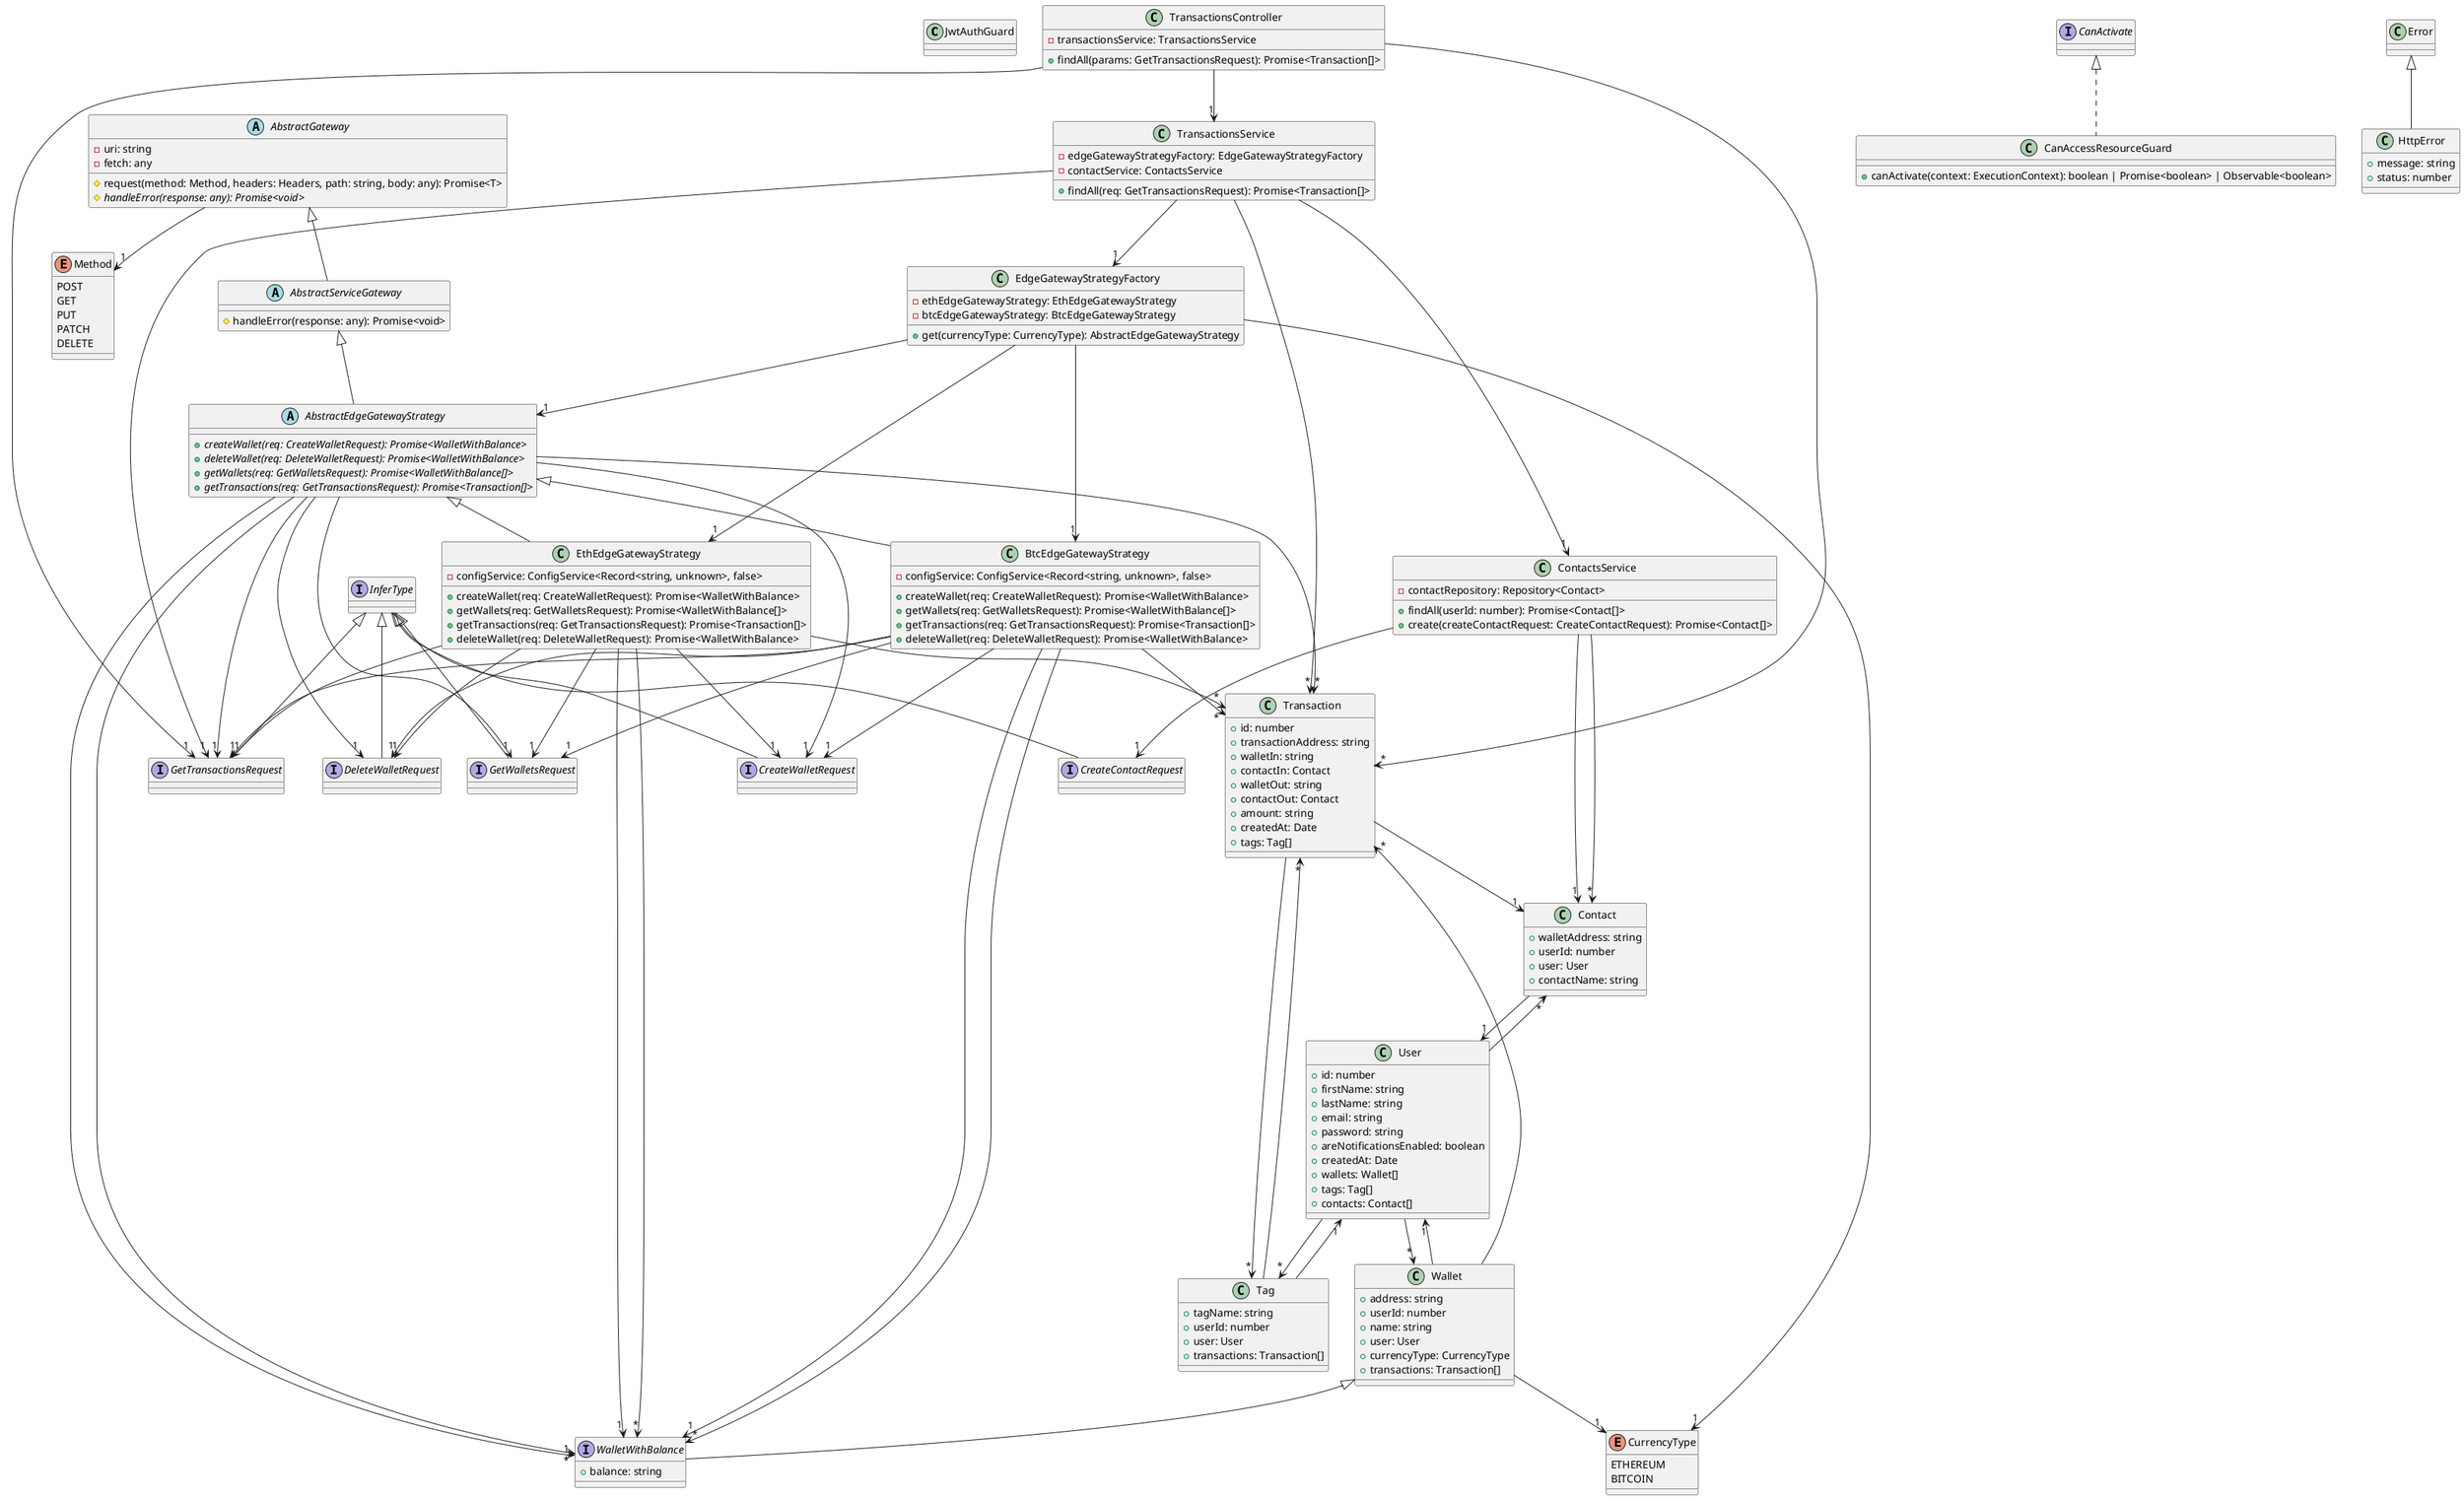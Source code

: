 @startuml
class JwtAuthGuard
interface GetTransactionsRequest extends InferType
class CanAccessResourceGuard implements CanActivate {
    +canActivate(context: ExecutionContext): boolean | Promise<boolean> | Observable<boolean>
}
enum CurrencyType {
    ETHEREUM
    BITCOIN
}
abstract class AbstractGateway {
    -uri: string
    -fetch: any
    #request(method: Method, headers: Headers, path: string, body: any): Promise<T>
    #{abstract} handleError(response: any): Promise<void>
}
enum Method {
    POST
    GET
    PUT
    PATCH
    DELETE
}
class HttpError extends Error {
    +message: string
    +status: number
}
abstract class AbstractServiceGateway extends AbstractGateway {
    #handleError(response: any): Promise<void>
}
interface CreateWalletRequest extends InferType
class Contact {
    +walletAddress: string
    +userId: number
    +user: User
    +contactName: string
}
class Transaction {
    +id: number
    +transactionAddress: string
    +walletIn: string
    +contactIn: Contact
    +walletOut: string
    +contactOut: Contact
    +amount: string
    +createdAt: Date
    +tags: Tag[]
}
class Tag {
    +tagName: string
    +userId: number
    +user: User
    +transactions: Transaction[]
}
class User {
    +id: number
    +firstName: string
    +lastName: string
    +email: string
    +password: string
    +areNotificationsEnabled: boolean
    +createdAt: Date
    +wallets: Wallet[]
    +tags: Tag[]
    +contacts: Contact[]
}
class Wallet {
    +address: string
    +userId: number
    +name: string
    +user: User
    +currencyType: CurrencyType
    +transactions: Transaction[]
}
interface WalletWithBalance extends Wallet {
    +balance: string
}
interface GetWalletsRequest extends InferType
interface DeleteWalletRequest extends InferType
abstract class AbstractEdgeGatewayStrategy extends AbstractServiceGateway {
    +{abstract} createWallet(req: CreateWalletRequest): Promise<WalletWithBalance>
    +{abstract} deleteWallet(req: DeleteWalletRequest): Promise<WalletWithBalance>
    +{abstract} getWallets(req: GetWalletsRequest): Promise<WalletWithBalance[]>
    +{abstract} getTransactions(req: GetTransactionsRequest): Promise<Transaction[]>
}
class EthEdgeGatewayStrategy extends AbstractEdgeGatewayStrategy {
    -configService: ConfigService<Record<string, unknown>, false>
    +createWallet(req: CreateWalletRequest): Promise<WalletWithBalance>
    +getWallets(req: GetWalletsRequest): Promise<WalletWithBalance[]>
    +getTransactions(req: GetTransactionsRequest): Promise<Transaction[]>
    +deleteWallet(req: DeleteWalletRequest): Promise<WalletWithBalance>
}
class BtcEdgeGatewayStrategy extends AbstractEdgeGatewayStrategy {
    -configService: ConfigService<Record<string, unknown>, false>
    +createWallet(req: CreateWalletRequest): Promise<WalletWithBalance>
    +getWallets(req: GetWalletsRequest): Promise<WalletWithBalance[]>
    +getTransactions(req: GetTransactionsRequest): Promise<Transaction[]>
    +deleteWallet(req: DeleteWalletRequest): Promise<WalletWithBalance>
}
class EdgeGatewayStrategyFactory {
    -ethEdgeGatewayStrategy: EthEdgeGatewayStrategy
    -btcEdgeGatewayStrategy: BtcEdgeGatewayStrategy
    +get(currencyType: CurrencyType): AbstractEdgeGatewayStrategy
}
interface CreateContactRequest extends InferType
class ContactsService {
    -contactRepository: Repository<Contact>
    +findAll(userId: number): Promise<Contact[]>
    +create(createContactRequest: CreateContactRequest): Promise<Contact[]>
}
class TransactionsService {
    -edgeGatewayStrategyFactory: EdgeGatewayStrategyFactory
    -contactService: ContactsService
    +findAll(req: GetTransactionsRequest): Promise<Transaction[]>
}
class TransactionsController {
    -transactionsService: TransactionsService
    +findAll(params: GetTransactionsRequest): Promise<Transaction[]>
}
AbstractGateway --> "1" Method
Contact --> "1" User
Transaction --> "1" Contact
Transaction --> "*" Tag
Tag --> "1" User
Tag --> "*" Transaction
User --> "*" Wallet
User --> "*" Tag
User --> "*" Contact
Wallet --> "1" User
Wallet --> "1" CurrencyType
Wallet --> "*" Transaction
AbstractEdgeGatewayStrategy --> "1" CreateWalletRequest
AbstractEdgeGatewayStrategy --> "1" WalletWithBalance
AbstractEdgeGatewayStrategy --> "1" DeleteWalletRequest
AbstractEdgeGatewayStrategy --> "1" GetWalletsRequest
AbstractEdgeGatewayStrategy --> "*" WalletWithBalance
AbstractEdgeGatewayStrategy --> "1" GetTransactionsRequest
AbstractEdgeGatewayStrategy --> "*" Transaction
EthEdgeGatewayStrategy --> "1" CreateWalletRequest
EthEdgeGatewayStrategy --> "1" WalletWithBalance
EthEdgeGatewayStrategy --> "1" GetWalletsRequest
EthEdgeGatewayStrategy --> "*" WalletWithBalance
EthEdgeGatewayStrategy --> "1" GetTransactionsRequest
EthEdgeGatewayStrategy --> "*" Transaction
EthEdgeGatewayStrategy --> "1" DeleteWalletRequest
BtcEdgeGatewayStrategy --> "1" CreateWalletRequest
BtcEdgeGatewayStrategy --> "1" WalletWithBalance
BtcEdgeGatewayStrategy --> "1" GetWalletsRequest
BtcEdgeGatewayStrategy --> "*" WalletWithBalance
BtcEdgeGatewayStrategy --> "1" GetTransactionsRequest
BtcEdgeGatewayStrategy --> "*" Transaction
BtcEdgeGatewayStrategy --> "1" DeleteWalletRequest
EdgeGatewayStrategyFactory --> "1" EthEdgeGatewayStrategy
EdgeGatewayStrategyFactory --> "1" BtcEdgeGatewayStrategy
EdgeGatewayStrategyFactory --> "1" CurrencyType
EdgeGatewayStrategyFactory --> "1" AbstractEdgeGatewayStrategy
ContactsService --> "1" Contact
ContactsService --> "*" Contact
ContactsService --> "1" CreateContactRequest
TransactionsService --> "1" EdgeGatewayStrategyFactory
TransactionsService --> "1" ContactsService
TransactionsService --> "1" GetTransactionsRequest
TransactionsService --> "*" Transaction
TransactionsController --> "1" TransactionsService
TransactionsController --> "1" GetTransactionsRequest
TransactionsController --> "*" Transaction
@enduml